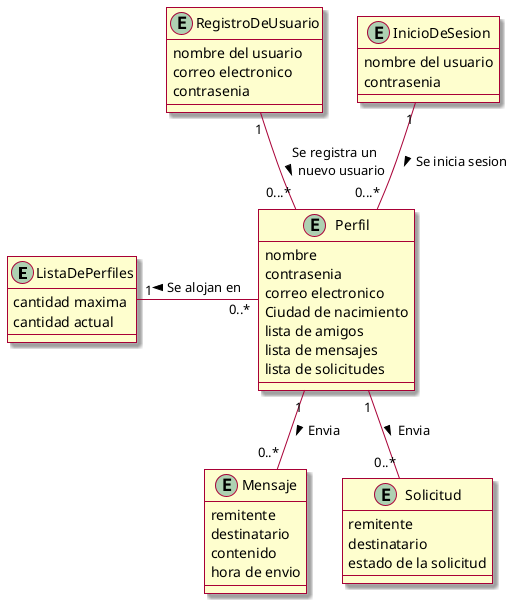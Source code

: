 @startuml
skin rose
entity ListaDePerfiles{
    cantidad maxima
    cantidad actual
}
entity Perfil {
    nombre
    contrasenia
    correo electronico
    Ciudad de nacimiento
    lista de amigos
    lista de mensajes
    lista de solicitudes
}

entity RegistroDeUsuario{
    nombre del usuario
    correo electronico
    contrasenia
}
entity InicioDeSesion {
    nombre del usuario
    contrasenia
}

entity Mensaje {
    remitente
    destinatario
    contenido
    hora de envio
}
entity Solicitud{
    remitente
    destinatario
    estado de la solicitud

}

RegistroDeUsuario "1" --"0...*" Perfil: Se registra un\nnuevo usuario >
InicioDeSesion "1" -- "0...*" Perfil: Se inicia sesion >
Perfil "1"-- "0..*" Mensaje: Envia >
Perfil "1"-- "0..*" Solicitud: Envia >
ListaDePerfiles "1"-"0..*" Perfil: Se alojan en <
@enduml